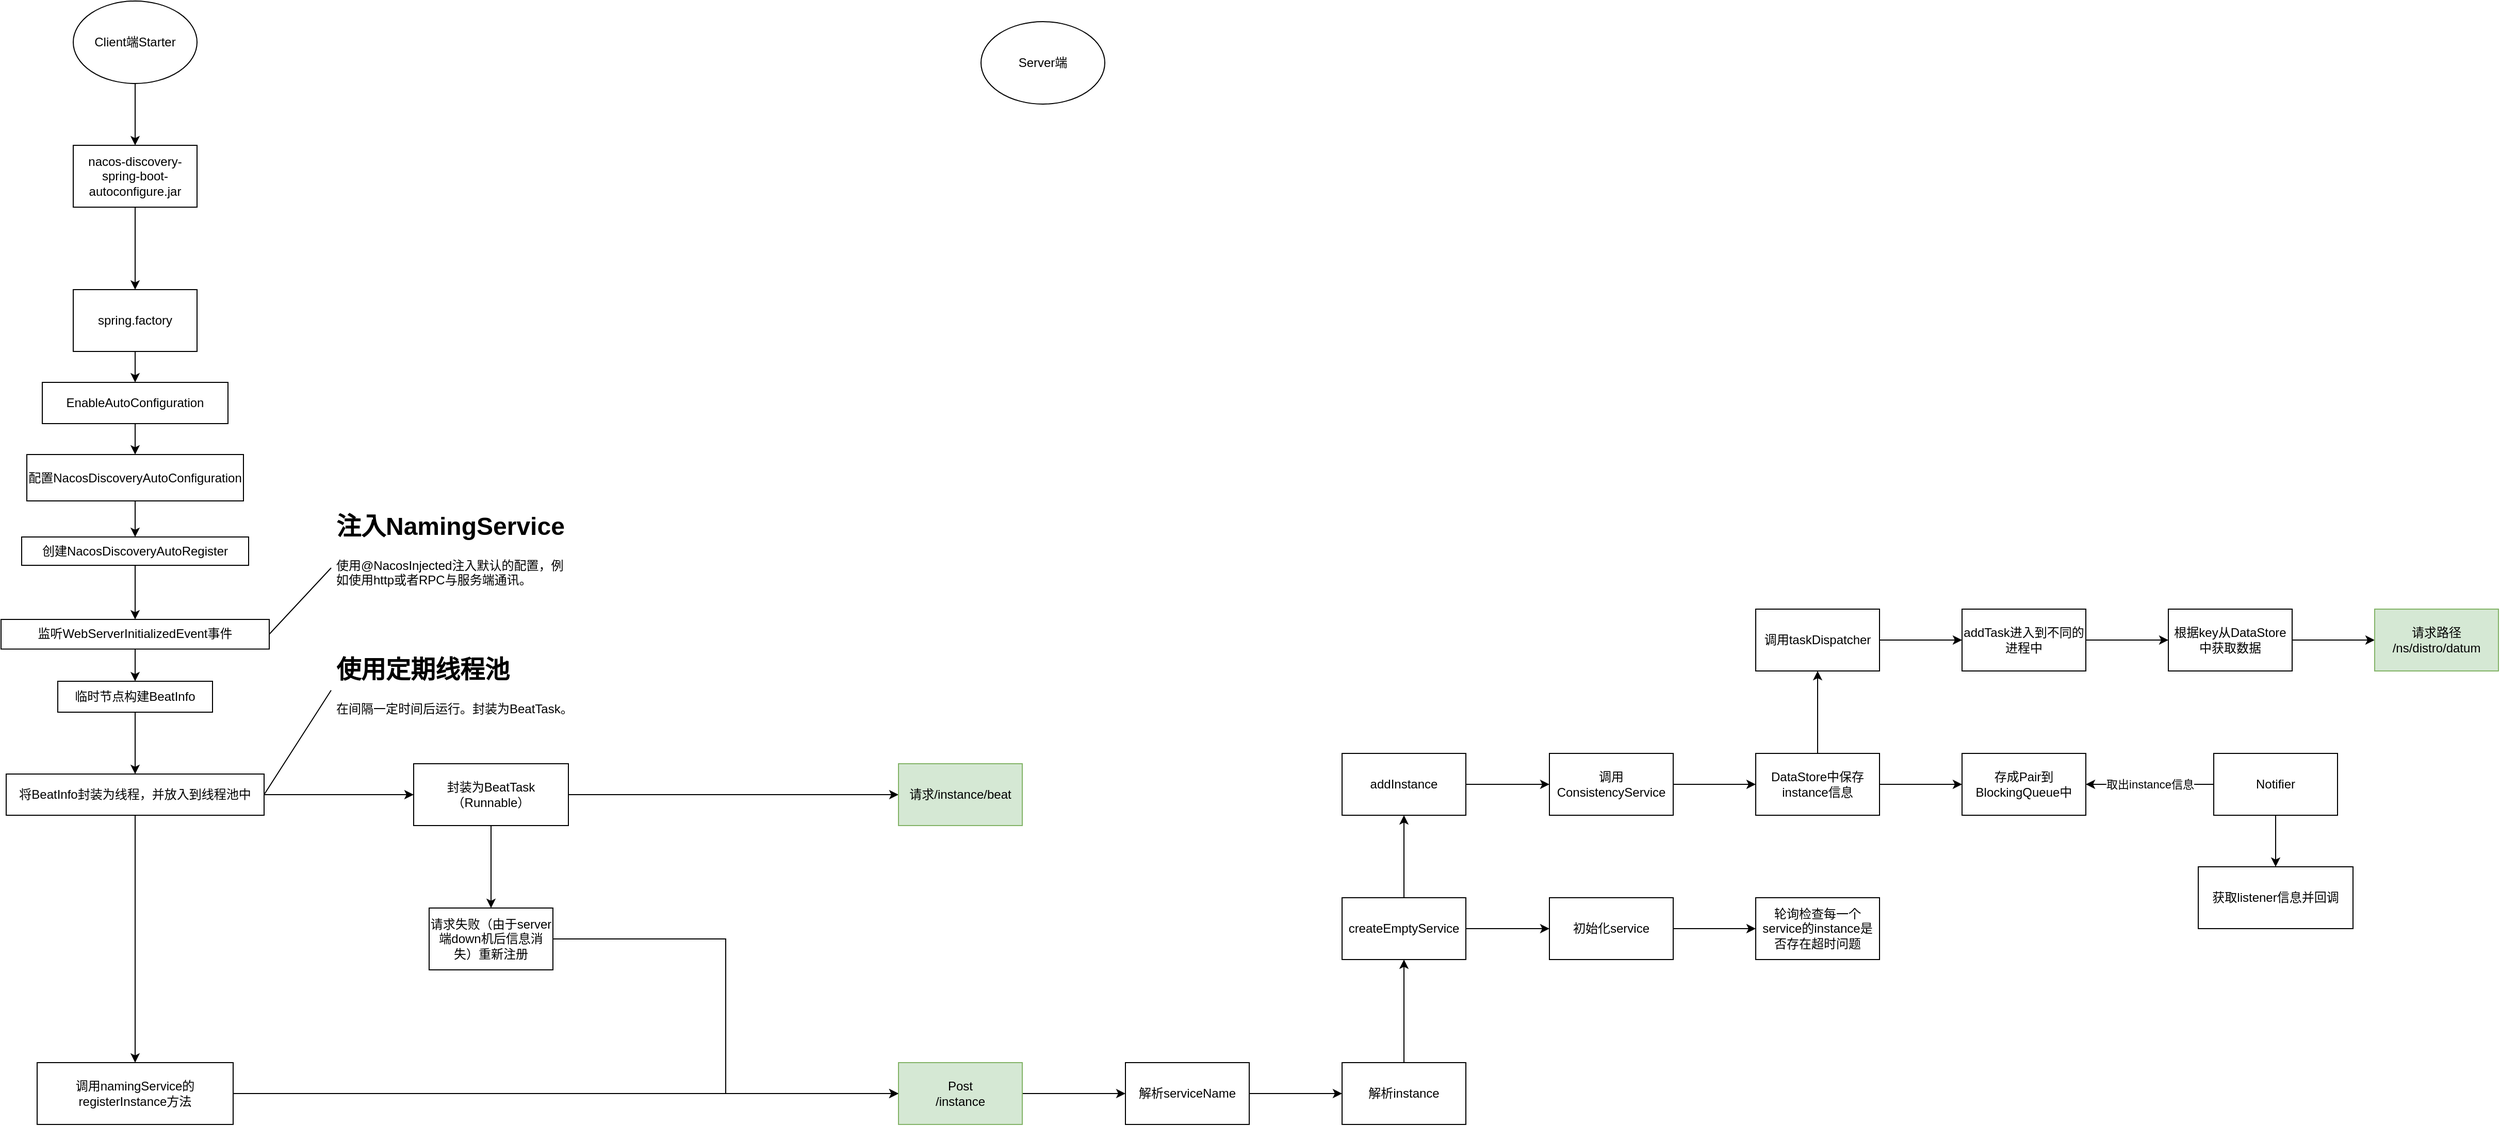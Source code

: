 <mxfile version="15.6.8" type="github">
  <diagram id="1Op5jghNUw1cPAb3R31E" name="Page-1">
    <mxGraphModel dx="1422" dy="752" grid="1" gridSize="10" guides="1" tooltips="1" connect="1" arrows="1" fold="1" page="1" pageScale="1" pageWidth="1920" pageHeight="1200" math="0" shadow="0">
      <root>
        <mxCell id="0" />
        <mxCell id="1" parent="0" />
        <mxCell id="rQATWQKpPZrb8eQxDgEx-3" value="" style="edgeStyle=orthogonalEdgeStyle;rounded=0;orthogonalLoop=1;jettySize=auto;html=1;" edge="1" parent="1" source="rQATWQKpPZrb8eQxDgEx-1" target="rQATWQKpPZrb8eQxDgEx-2">
          <mxGeometry relative="1" as="geometry" />
        </mxCell>
        <mxCell id="rQATWQKpPZrb8eQxDgEx-1" value="Client端Starter" style="ellipse;whiteSpace=wrap;html=1;" vertex="1" parent="1">
          <mxGeometry x="250" y="20" width="120" height="80" as="geometry" />
        </mxCell>
        <mxCell id="rQATWQKpPZrb8eQxDgEx-5" value="" style="edgeStyle=orthogonalEdgeStyle;rounded=0;orthogonalLoop=1;jettySize=auto;html=1;" edge="1" parent="1" source="rQATWQKpPZrb8eQxDgEx-2" target="rQATWQKpPZrb8eQxDgEx-4">
          <mxGeometry relative="1" as="geometry" />
        </mxCell>
        <mxCell id="rQATWQKpPZrb8eQxDgEx-2" value="nacos-discovery-spring-boot-autoconfigure.jar" style="rounded=0;whiteSpace=wrap;html=1;" vertex="1" parent="1">
          <mxGeometry x="250" y="160" width="120" height="60" as="geometry" />
        </mxCell>
        <mxCell id="rQATWQKpPZrb8eQxDgEx-7" value="" style="edgeStyle=orthogonalEdgeStyle;rounded=0;orthogonalLoop=1;jettySize=auto;html=1;" edge="1" parent="1" source="rQATWQKpPZrb8eQxDgEx-4" target="rQATWQKpPZrb8eQxDgEx-6">
          <mxGeometry relative="1" as="geometry" />
        </mxCell>
        <mxCell id="rQATWQKpPZrb8eQxDgEx-4" value="&lt;div&gt;spring.factory&lt;/div&gt;" style="whiteSpace=wrap;html=1;rounded=0;" vertex="1" parent="1">
          <mxGeometry x="250" y="300" width="120" height="60" as="geometry" />
        </mxCell>
        <mxCell id="rQATWQKpPZrb8eQxDgEx-13" value="" style="edgeStyle=orthogonalEdgeStyle;rounded=0;orthogonalLoop=1;jettySize=auto;html=1;" edge="1" parent="1" source="rQATWQKpPZrb8eQxDgEx-6" target="rQATWQKpPZrb8eQxDgEx-12">
          <mxGeometry relative="1" as="geometry" />
        </mxCell>
        <mxCell id="rQATWQKpPZrb8eQxDgEx-6" value="EnableAutoConfiguration" style="whiteSpace=wrap;html=1;rounded=0;" vertex="1" parent="1">
          <mxGeometry x="220" y="390" width="180" height="40" as="geometry" />
        </mxCell>
        <mxCell id="rQATWQKpPZrb8eQxDgEx-15" value="" style="edgeStyle=orthogonalEdgeStyle;rounded=0;orthogonalLoop=1;jettySize=auto;html=1;" edge="1" parent="1" source="rQATWQKpPZrb8eQxDgEx-12" target="rQATWQKpPZrb8eQxDgEx-14">
          <mxGeometry relative="1" as="geometry" />
        </mxCell>
        <mxCell id="rQATWQKpPZrb8eQxDgEx-12" value="配置NacosDiscoveryAutoConfiguration" style="whiteSpace=wrap;html=1;rounded=0;" vertex="1" parent="1">
          <mxGeometry x="205" y="460" width="210" height="45" as="geometry" />
        </mxCell>
        <mxCell id="rQATWQKpPZrb8eQxDgEx-17" value="" style="edgeStyle=orthogonalEdgeStyle;rounded=0;orthogonalLoop=1;jettySize=auto;html=1;" edge="1" parent="1" source="rQATWQKpPZrb8eQxDgEx-14" target="rQATWQKpPZrb8eQxDgEx-16">
          <mxGeometry relative="1" as="geometry" />
        </mxCell>
        <mxCell id="rQATWQKpPZrb8eQxDgEx-14" value="创建NacosDiscoveryAutoRegister" style="whiteSpace=wrap;html=1;rounded=0;" vertex="1" parent="1">
          <mxGeometry x="200" y="540" width="220" height="27.5" as="geometry" />
        </mxCell>
        <mxCell id="rQATWQKpPZrb8eQxDgEx-21" value="" style="edgeStyle=orthogonalEdgeStyle;rounded=0;orthogonalLoop=1;jettySize=auto;html=1;entryX=0.5;entryY=0;entryDx=0;entryDy=0;" edge="1" parent="1" source="rQATWQKpPZrb8eQxDgEx-16" target="rQATWQKpPZrb8eQxDgEx-25">
          <mxGeometry relative="1" as="geometry" />
        </mxCell>
        <mxCell id="rQATWQKpPZrb8eQxDgEx-16" value="监听WebServerInitializedEvent事件" style="whiteSpace=wrap;html=1;rounded=0;" vertex="1" parent="1">
          <mxGeometry x="180" y="620" width="260" height="28.75" as="geometry" />
        </mxCell>
        <mxCell id="rQATWQKpPZrb8eQxDgEx-18" value="&lt;h1&gt;注入NamingService&lt;/h1&gt;&lt;p&gt;使用@NacosInjected注入默认的配置，例如使用http或者RPC与服务端通讯。&lt;/p&gt;" style="text;html=1;strokeColor=none;fillColor=none;spacing=5;spacingTop=-20;whiteSpace=wrap;overflow=hidden;rounded=0;" vertex="1" parent="1">
          <mxGeometry x="500" y="510" width="240" height="120" as="geometry" />
        </mxCell>
        <mxCell id="rQATWQKpPZrb8eQxDgEx-19" value="" style="endArrow=none;html=1;rounded=0;entryX=0;entryY=0.5;entryDx=0;entryDy=0;exitX=1;exitY=0.5;exitDx=0;exitDy=0;" edge="1" parent="1" source="rQATWQKpPZrb8eQxDgEx-16" target="rQATWQKpPZrb8eQxDgEx-18">
          <mxGeometry width="50" height="50" relative="1" as="geometry">
            <mxPoint x="390" y="470" as="sourcePoint" />
            <mxPoint x="440" y="420" as="targetPoint" />
          </mxGeometry>
        </mxCell>
        <mxCell id="rQATWQKpPZrb8eQxDgEx-23" value="" style="edgeStyle=orthogonalEdgeStyle;rounded=0;orthogonalLoop=1;jettySize=auto;html=1;exitX=1;exitY=0.5;exitDx=0;exitDy=0;" edge="1" parent="1" source="rQATWQKpPZrb8eQxDgEx-20" target="rQATWQKpPZrb8eQxDgEx-22">
          <mxGeometry relative="1" as="geometry" />
        </mxCell>
        <mxCell id="rQATWQKpPZrb8eQxDgEx-20" value="调用namingService的registerInstance方法" style="whiteSpace=wrap;html=1;rounded=0;" vertex="1" parent="1">
          <mxGeometry x="215" y="1050" width="190" height="60" as="geometry" />
        </mxCell>
        <mxCell id="rQATWQKpPZrb8eQxDgEx-41" style="edgeStyle=orthogonalEdgeStyle;rounded=0;orthogonalLoop=1;jettySize=auto;html=1;exitX=1;exitY=0.5;exitDx=0;exitDy=0;entryX=0;entryY=0.5;entryDx=0;entryDy=0;" edge="1" parent="1" source="rQATWQKpPZrb8eQxDgEx-22" target="rQATWQKpPZrb8eQxDgEx-40">
          <mxGeometry relative="1" as="geometry" />
        </mxCell>
        <mxCell id="rQATWQKpPZrb8eQxDgEx-22" value="&lt;div&gt;Post &lt;br&gt;&lt;/div&gt;&lt;div&gt;/instance&lt;/div&gt;" style="whiteSpace=wrap;html=1;rounded=0;fillColor=#d5e8d4;strokeColor=#82b366;" vertex="1" parent="1">
          <mxGeometry x="1050" y="1050" width="120" height="60" as="geometry" />
        </mxCell>
        <mxCell id="rQATWQKpPZrb8eQxDgEx-24" value="Server端" style="ellipse;whiteSpace=wrap;html=1;" vertex="1" parent="1">
          <mxGeometry x="1130" y="40" width="120" height="80" as="geometry" />
        </mxCell>
        <mxCell id="rQATWQKpPZrb8eQxDgEx-28" value="" style="edgeStyle=orthogonalEdgeStyle;rounded=0;orthogonalLoop=1;jettySize=auto;html=1;" edge="1" parent="1" source="rQATWQKpPZrb8eQxDgEx-25" target="rQATWQKpPZrb8eQxDgEx-27">
          <mxGeometry relative="1" as="geometry" />
        </mxCell>
        <mxCell id="rQATWQKpPZrb8eQxDgEx-25" value="临时节点构建BeatInfo" style="whiteSpace=wrap;html=1;rounded=0;" vertex="1" parent="1">
          <mxGeometry x="235" y="680" width="150" height="30" as="geometry" />
        </mxCell>
        <mxCell id="rQATWQKpPZrb8eQxDgEx-30" style="edgeStyle=orthogonalEdgeStyle;rounded=0;orthogonalLoop=1;jettySize=auto;html=1;exitX=0.5;exitY=1;exitDx=0;exitDy=0;entryX=0.5;entryY=0;entryDx=0;entryDy=0;" edge="1" parent="1" source="rQATWQKpPZrb8eQxDgEx-27" target="rQATWQKpPZrb8eQxDgEx-20">
          <mxGeometry relative="1" as="geometry" />
        </mxCell>
        <mxCell id="rQATWQKpPZrb8eQxDgEx-34" value="" style="edgeStyle=orthogonalEdgeStyle;rounded=0;orthogonalLoop=1;jettySize=auto;html=1;" edge="1" parent="1" source="rQATWQKpPZrb8eQxDgEx-27" target="rQATWQKpPZrb8eQxDgEx-33">
          <mxGeometry relative="1" as="geometry" />
        </mxCell>
        <mxCell id="rQATWQKpPZrb8eQxDgEx-27" value="将BeatInfo封装为线程，并放入到线程池中" style="whiteSpace=wrap;html=1;rounded=0;" vertex="1" parent="1">
          <mxGeometry x="185" y="770" width="250" height="40" as="geometry" />
        </mxCell>
        <mxCell id="rQATWQKpPZrb8eQxDgEx-31" value="&lt;h1&gt;使用定期线程池&lt;/h1&gt;&lt;p&gt;在间隔一定时间后运行。封装为BeatTask。&lt;/p&gt;" style="text;html=1;strokeColor=none;fillColor=none;spacing=5;spacingTop=-20;whiteSpace=wrap;overflow=hidden;rounded=0;" vertex="1" parent="1">
          <mxGeometry x="500" y="648.75" width="240" height="80" as="geometry" />
        </mxCell>
        <mxCell id="rQATWQKpPZrb8eQxDgEx-32" value="" style="endArrow=none;html=1;rounded=0;entryX=0;entryY=0.5;entryDx=0;entryDy=0;exitX=1;exitY=0.5;exitDx=0;exitDy=0;" edge="1" parent="1" source="rQATWQKpPZrb8eQxDgEx-27" target="rQATWQKpPZrb8eQxDgEx-31">
          <mxGeometry width="50" height="50" relative="1" as="geometry">
            <mxPoint x="500" y="890" as="sourcePoint" />
            <mxPoint x="550" y="840" as="targetPoint" />
          </mxGeometry>
        </mxCell>
        <mxCell id="rQATWQKpPZrb8eQxDgEx-36" value="" style="edgeStyle=orthogonalEdgeStyle;rounded=0;orthogonalLoop=1;jettySize=auto;html=1;" edge="1" parent="1" source="rQATWQKpPZrb8eQxDgEx-33" target="rQATWQKpPZrb8eQxDgEx-35">
          <mxGeometry relative="1" as="geometry" />
        </mxCell>
        <mxCell id="rQATWQKpPZrb8eQxDgEx-38" value="" style="edgeStyle=orthogonalEdgeStyle;rounded=0;orthogonalLoop=1;jettySize=auto;html=1;" edge="1" parent="1" source="rQATWQKpPZrb8eQxDgEx-33" target="rQATWQKpPZrb8eQxDgEx-37">
          <mxGeometry relative="1" as="geometry" />
        </mxCell>
        <mxCell id="rQATWQKpPZrb8eQxDgEx-33" value="封装为BeatTask（Runnable）" style="whiteSpace=wrap;html=1;rounded=0;" vertex="1" parent="1">
          <mxGeometry x="580" y="760" width="150" height="60" as="geometry" />
        </mxCell>
        <mxCell id="rQATWQKpPZrb8eQxDgEx-35" value="请求/instance/beat" style="whiteSpace=wrap;html=1;rounded=0;fillColor=#d5e8d4;strokeColor=#82b366;" vertex="1" parent="1">
          <mxGeometry x="1050" y="760" width="120" height="60" as="geometry" />
        </mxCell>
        <mxCell id="rQATWQKpPZrb8eQxDgEx-37" value="请求失败（由于server端down机后信息消失）重新注册" style="whiteSpace=wrap;html=1;rounded=0;" vertex="1" parent="1">
          <mxGeometry x="595" y="900" width="120" height="60" as="geometry" />
        </mxCell>
        <mxCell id="rQATWQKpPZrb8eQxDgEx-39" value="" style="endArrow=classic;html=1;rounded=0;entryX=0;entryY=0.5;entryDx=0;entryDy=0;exitX=1;exitY=0.5;exitDx=0;exitDy=0;edgeStyle=orthogonalEdgeStyle;" edge="1" parent="1" source="rQATWQKpPZrb8eQxDgEx-37" target="rQATWQKpPZrb8eQxDgEx-22">
          <mxGeometry width="50" height="50" relative="1" as="geometry">
            <mxPoint x="670" y="830" as="sourcePoint" />
            <mxPoint x="720" y="780" as="targetPoint" />
          </mxGeometry>
        </mxCell>
        <mxCell id="rQATWQKpPZrb8eQxDgEx-43" value="" style="edgeStyle=orthogonalEdgeStyle;rounded=0;orthogonalLoop=1;jettySize=auto;html=1;" edge="1" parent="1" source="rQATWQKpPZrb8eQxDgEx-40" target="rQATWQKpPZrb8eQxDgEx-42">
          <mxGeometry relative="1" as="geometry" />
        </mxCell>
        <mxCell id="rQATWQKpPZrb8eQxDgEx-40" value="解析serviceName" style="rounded=0;whiteSpace=wrap;html=1;" vertex="1" parent="1">
          <mxGeometry x="1270" y="1050" width="120" height="60" as="geometry" />
        </mxCell>
        <mxCell id="rQATWQKpPZrb8eQxDgEx-45" value="" style="edgeStyle=orthogonalEdgeStyle;rounded=0;orthogonalLoop=1;jettySize=auto;html=1;entryX=0.5;entryY=1;entryDx=0;entryDy=0;" edge="1" parent="1" source="rQATWQKpPZrb8eQxDgEx-42" target="rQATWQKpPZrb8eQxDgEx-52">
          <mxGeometry relative="1" as="geometry">
            <mxPoint x="1540" y="970" as="targetPoint" />
          </mxGeometry>
        </mxCell>
        <mxCell id="rQATWQKpPZrb8eQxDgEx-42" value="解析instance" style="whiteSpace=wrap;html=1;rounded=0;" vertex="1" parent="1">
          <mxGeometry x="1480" y="1050" width="120" height="60" as="geometry" />
        </mxCell>
        <mxCell id="rQATWQKpPZrb8eQxDgEx-54" value="" style="edgeStyle=orthogonalEdgeStyle;rounded=0;orthogonalLoop=1;jettySize=auto;html=1;" edge="1" parent="1" source="rQATWQKpPZrb8eQxDgEx-52" target="rQATWQKpPZrb8eQxDgEx-55">
          <mxGeometry relative="1" as="geometry">
            <mxPoint x="1480" y="750" as="targetPoint" />
          </mxGeometry>
        </mxCell>
        <mxCell id="rQATWQKpPZrb8eQxDgEx-58" value="" style="edgeStyle=orthogonalEdgeStyle;rounded=0;orthogonalLoop=1;jettySize=auto;html=1;" edge="1" parent="1" source="rQATWQKpPZrb8eQxDgEx-52" target="rQATWQKpPZrb8eQxDgEx-57">
          <mxGeometry relative="1" as="geometry" />
        </mxCell>
        <mxCell id="rQATWQKpPZrb8eQxDgEx-52" value="createEmptyService" style="rounded=0;whiteSpace=wrap;html=1;" vertex="1" parent="1">
          <mxGeometry x="1480" y="890" width="120" height="60" as="geometry" />
        </mxCell>
        <mxCell id="rQATWQKpPZrb8eQxDgEx-53" value="轮询检查每一个service的instance是否存在超时问题" style="whiteSpace=wrap;html=1;rounded=0;" vertex="1" parent="1">
          <mxGeometry x="1881" y="890" width="120" height="60" as="geometry" />
        </mxCell>
        <mxCell id="rQATWQKpPZrb8eQxDgEx-56" style="edgeStyle=orthogonalEdgeStyle;rounded=0;orthogonalLoop=1;jettySize=auto;html=1;exitX=1;exitY=0.5;exitDx=0;exitDy=0;" edge="1" parent="1" source="rQATWQKpPZrb8eQxDgEx-55" target="rQATWQKpPZrb8eQxDgEx-53">
          <mxGeometry relative="1" as="geometry" />
        </mxCell>
        <mxCell id="rQATWQKpPZrb8eQxDgEx-55" value="初始化service" style="rounded=0;whiteSpace=wrap;html=1;" vertex="1" parent="1">
          <mxGeometry x="1681" y="890" width="120" height="60" as="geometry" />
        </mxCell>
        <mxCell id="rQATWQKpPZrb8eQxDgEx-60" value="" style="edgeStyle=orthogonalEdgeStyle;rounded=0;orthogonalLoop=1;jettySize=auto;html=1;" edge="1" parent="1" source="rQATWQKpPZrb8eQxDgEx-57" target="rQATWQKpPZrb8eQxDgEx-59">
          <mxGeometry relative="1" as="geometry" />
        </mxCell>
        <mxCell id="rQATWQKpPZrb8eQxDgEx-57" value="addInstance" style="whiteSpace=wrap;html=1;rounded=0;" vertex="1" parent="1">
          <mxGeometry x="1480" y="750" width="120" height="60" as="geometry" />
        </mxCell>
        <mxCell id="rQATWQKpPZrb8eQxDgEx-62" value="" style="edgeStyle=orthogonalEdgeStyle;rounded=0;orthogonalLoop=1;jettySize=auto;html=1;" edge="1" parent="1" source="rQATWQKpPZrb8eQxDgEx-59" target="rQATWQKpPZrb8eQxDgEx-61">
          <mxGeometry relative="1" as="geometry" />
        </mxCell>
        <mxCell id="rQATWQKpPZrb8eQxDgEx-59" value="调用ConsistencyService" style="whiteSpace=wrap;html=1;rounded=0;" vertex="1" parent="1">
          <mxGeometry x="1681" y="750" width="120" height="60" as="geometry" />
        </mxCell>
        <mxCell id="rQATWQKpPZrb8eQxDgEx-64" value="" style="edgeStyle=orthogonalEdgeStyle;rounded=0;orthogonalLoop=1;jettySize=auto;html=1;" edge="1" parent="1" source="rQATWQKpPZrb8eQxDgEx-61" target="rQATWQKpPZrb8eQxDgEx-63">
          <mxGeometry relative="1" as="geometry" />
        </mxCell>
        <mxCell id="rQATWQKpPZrb8eQxDgEx-71" value="" style="edgeStyle=orthogonalEdgeStyle;rounded=0;orthogonalLoop=1;jettySize=auto;html=1;" edge="1" parent="1" source="rQATWQKpPZrb8eQxDgEx-61" target="rQATWQKpPZrb8eQxDgEx-70">
          <mxGeometry relative="1" as="geometry" />
        </mxCell>
        <mxCell id="rQATWQKpPZrb8eQxDgEx-61" value="DataStore中保存instance信息" style="whiteSpace=wrap;html=1;rounded=0;" vertex="1" parent="1">
          <mxGeometry x="1881" y="750" width="120" height="60" as="geometry" />
        </mxCell>
        <mxCell id="rQATWQKpPZrb8eQxDgEx-63" value="存成Pair到BlockingQueue中" style="whiteSpace=wrap;html=1;rounded=0;" vertex="1" parent="1">
          <mxGeometry x="2081" y="750" width="120" height="60" as="geometry" />
        </mxCell>
        <mxCell id="rQATWQKpPZrb8eQxDgEx-66" value="取出instance信息" style="edgeStyle=orthogonalEdgeStyle;rounded=0;orthogonalLoop=1;jettySize=auto;html=1;exitX=0;exitY=0.5;exitDx=0;exitDy=0;entryX=1;entryY=0.5;entryDx=0;entryDy=0;" edge="1" parent="1" source="rQATWQKpPZrb8eQxDgEx-65" target="rQATWQKpPZrb8eQxDgEx-63">
          <mxGeometry relative="1" as="geometry" />
        </mxCell>
        <mxCell id="rQATWQKpPZrb8eQxDgEx-68" style="edgeStyle=orthogonalEdgeStyle;rounded=0;orthogonalLoop=1;jettySize=auto;html=1;" edge="1" parent="1" source="rQATWQKpPZrb8eQxDgEx-65" target="rQATWQKpPZrb8eQxDgEx-69">
          <mxGeometry relative="1" as="geometry">
            <mxPoint x="2400" y="960" as="targetPoint" />
          </mxGeometry>
        </mxCell>
        <mxCell id="rQATWQKpPZrb8eQxDgEx-65" value="Notifier" style="rounded=0;whiteSpace=wrap;html=1;" vertex="1" parent="1">
          <mxGeometry x="2325" y="750" width="120" height="60" as="geometry" />
        </mxCell>
        <mxCell id="rQATWQKpPZrb8eQxDgEx-69" value="获取listener信息并回调" style="rounded=0;whiteSpace=wrap;html=1;" vertex="1" parent="1">
          <mxGeometry x="2310" y="860" width="150" height="60" as="geometry" />
        </mxCell>
        <mxCell id="rQATWQKpPZrb8eQxDgEx-73" value="" style="edgeStyle=orthogonalEdgeStyle;rounded=0;orthogonalLoop=1;jettySize=auto;html=1;" edge="1" parent="1" source="rQATWQKpPZrb8eQxDgEx-70" target="rQATWQKpPZrb8eQxDgEx-72">
          <mxGeometry relative="1" as="geometry" />
        </mxCell>
        <mxCell id="rQATWQKpPZrb8eQxDgEx-70" value="调用taskDispatcher" style="whiteSpace=wrap;html=1;rounded=0;" vertex="1" parent="1">
          <mxGeometry x="1881" y="610" width="120" height="60" as="geometry" />
        </mxCell>
        <mxCell id="rQATWQKpPZrb8eQxDgEx-75" value="" style="edgeStyle=orthogonalEdgeStyle;rounded=0;orthogonalLoop=1;jettySize=auto;html=1;" edge="1" parent="1" source="rQATWQKpPZrb8eQxDgEx-72" target="rQATWQKpPZrb8eQxDgEx-74">
          <mxGeometry relative="1" as="geometry" />
        </mxCell>
        <mxCell id="rQATWQKpPZrb8eQxDgEx-72" value="addTask进入到不同的进程中" style="whiteSpace=wrap;html=1;rounded=0;" vertex="1" parent="1">
          <mxGeometry x="2081" y="610" width="120" height="60" as="geometry" />
        </mxCell>
        <mxCell id="rQATWQKpPZrb8eQxDgEx-77" value="" style="edgeStyle=orthogonalEdgeStyle;rounded=0;orthogonalLoop=1;jettySize=auto;html=1;" edge="1" parent="1" source="rQATWQKpPZrb8eQxDgEx-74" target="rQATWQKpPZrb8eQxDgEx-76">
          <mxGeometry relative="1" as="geometry" />
        </mxCell>
        <mxCell id="rQATWQKpPZrb8eQxDgEx-74" value="根据key从DataStore中获取数据" style="whiteSpace=wrap;html=1;rounded=0;" vertex="1" parent="1">
          <mxGeometry x="2281" y="610" width="120" height="60" as="geometry" />
        </mxCell>
        <mxCell id="rQATWQKpPZrb8eQxDgEx-76" value="请求路径 /ns/distro/datum" style="whiteSpace=wrap;html=1;rounded=0;fillColor=#d5e8d4;strokeColor=#82b366;" vertex="1" parent="1">
          <mxGeometry x="2481" y="610" width="120" height="60" as="geometry" />
        </mxCell>
      </root>
    </mxGraphModel>
  </diagram>
</mxfile>
